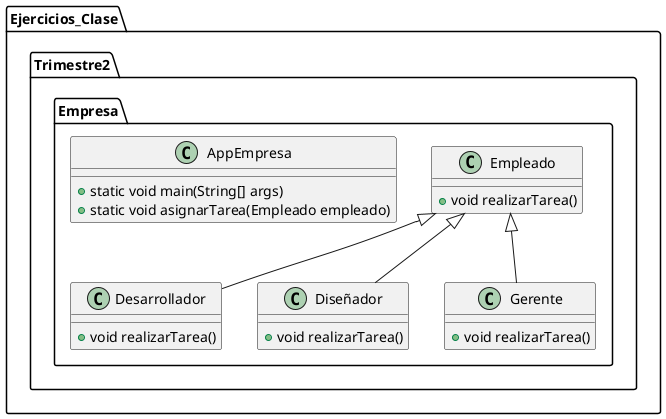 @startuml
package Ejercicios_Clase.Trimestre2.Empresa {
    class Empleado {
        + void realizarTarea()
    }

    class Desarrollador {
        + void realizarTarea()
    }

    class Diseñador {
        + void realizarTarea()
    }

    class Gerente {
        + void realizarTarea()
    }

    class AppEmpresa {
        + static void main(String[] args)
        + static void asignarTarea(Empleado empleado)
    }

    Empleado <|-- Desarrollador
    Empleado <|-- Diseñador
    Empleado <|-- Gerente
}
@enduml